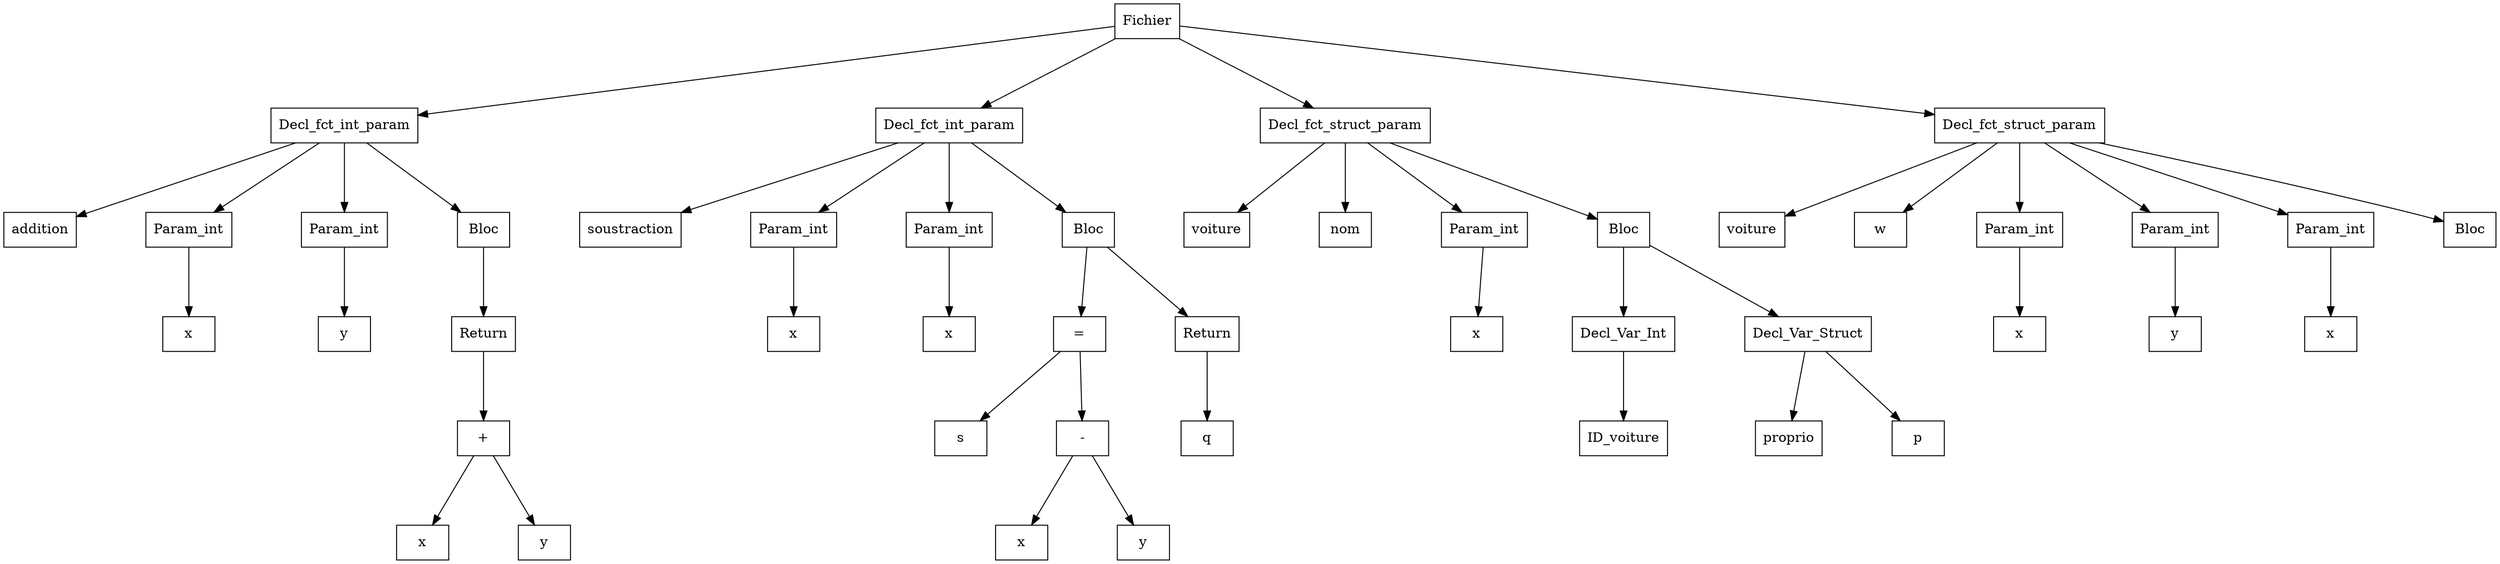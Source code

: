 digraph "ast"{

	nodesep=1;
	ranksep=1;

	N0 [label="Fichier", shape="box"];
	N1 [label="Decl_fct_int_param", shape="box"];
	N2 [label="addition", shape="box"];
	N3 [label="Param_int", shape="box"];
	N4 [label="x", shape="box"];
	N5 [label="Param_int", shape="box"];
	N6 [label="y", shape="box"];
	N7 [label="Bloc", shape="box"];
	N8 [label="Return", shape="box"];
	N9 [label="+", shape="box"];
	N10 [label="x", shape="box"];
	N11 [label="y", shape="box"];
	N12 [label="Decl_fct_int_param", shape="box"];
	N13 [label="soustraction", shape="box"];
	N14 [label="Param_int", shape="box"];
	N15 [label="x", shape="box"];
	N16 [label="Param_int", shape="box"];
	N17 [label="x", shape="box"];
	N18 [label="Bloc", shape="box"];
	N19 [label="=", shape="box"];
	N20 [label="s", shape="box"];
	N21 [label="-", shape="box"];
	N22 [label="x", shape="box"];
	N23 [label="y", shape="box"];
	N24 [label="Return", shape="box"];
	N25 [label="q", shape="box"];
	N26 [label="Decl_fct_struct_param", shape="box"];
	N27 [label="voiture", shape="box"];
	N28 [label="nom", shape="box"];
	N29 [label="Param_int", shape="box"];
	N30 [label="x", shape="box"];
	N31 [label="Bloc", shape="box"];
	N32 [label="Decl_Var_Int", shape="box"];
	N33 [label="ID_voiture", shape="box"];
	N34 [label="Decl_Var_Struct", shape="box"];
	N35 [label="proprio", shape="box"];
	N36 [label="p", shape="box"];
	N37 [label="Decl_fct_struct_param", shape="box"];
	N38 [label="voiture", shape="box"];
	N39 [label="w", shape="box"];
	N40 [label="Param_int", shape="box"];
	N41 [label="x", shape="box"];
	N42 [label="Param_int", shape="box"];
	N43 [label="y", shape="box"];
	N44 [label="Param_int", shape="box"];
	N45 [label="x", shape="box"];
	N46 [label="Bloc", shape="box"];

	N1 -> N2; 
	N3 -> N4; 
	N1 -> N3; 
	N5 -> N6; 
	N1 -> N5; 
	N9 -> N10; 
	N9 -> N11; 
	N8 -> N9; 
	N7 -> N8; 
	N1 -> N7; 
	N0 -> N1; 
	N12 -> N13; 
	N14 -> N15; 
	N12 -> N14; 
	N16 -> N17; 
	N12 -> N16; 
	N19 -> N20; 
	N21 -> N22; 
	N21 -> N23; 
	N19 -> N21; 
	N18 -> N19; 
	N24 -> N25; 
	N18 -> N24; 
	N12 -> N18; 
	N0 -> N12; 
	N26 -> N27; 
	N26 -> N28; 
	N29 -> N30; 
	N26 -> N29; 
	N32 -> N33; 
	N31 -> N32; 
	N34 -> N35; 
	N34 -> N36; 
	N31 -> N34; 
	N26 -> N31; 
	N0 -> N26; 
	N37 -> N38; 
	N37 -> N39; 
	N40 -> N41; 
	N37 -> N40; 
	N42 -> N43; 
	N37 -> N42; 
	N44 -> N45; 
	N37 -> N44; 
	N37 -> N46; 
	N0 -> N37; 
}
